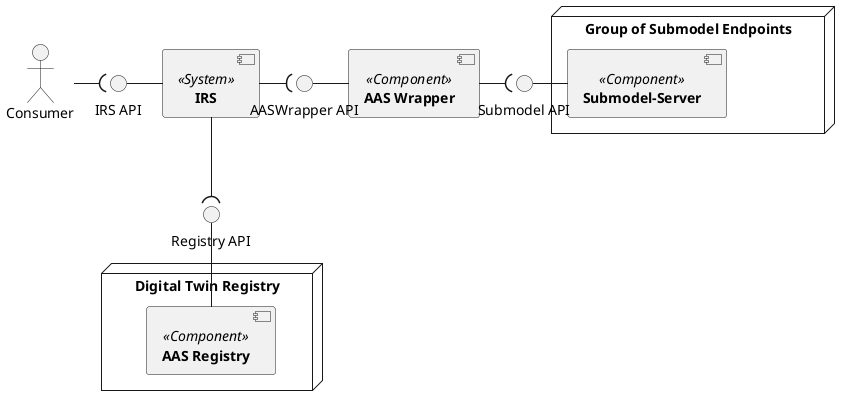@startuml 
skinparam monochrome true
skinparam shadowing false

[**IRS**] <<System>> as IRS

[**AAS Wrapper**] <<Component>> as AASW


node "Digital Twin Registry" {
    [**AAS Registry**] <<Component>> as AASR
}

node "Group of Submodel Endpoints" {
  [**Submodel-Server**] <<Component>> as SN
}

actor Consumer
interface "IRS API" as IAPI
interface "AASWrapper API" as IAASW
interface "Registry API" as IRAPI
interface "Submodel API" as ISubModelAPI

Consumer -( IAPI
IAPI - IRS
IAASW - AASW
IRS -( IAASW
ISubModelAPI - SN
AASW -( ISubModelAPI
IRS --( IRAPI
IRAPI -- AASR

@enduml